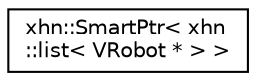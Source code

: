 digraph "Graphical Class Hierarchy"
{
  edge [fontname="Helvetica",fontsize="10",labelfontname="Helvetica",labelfontsize="10"];
  node [fontname="Helvetica",fontsize="10",shape=record];
  rankdir="LR";
  Node1 [label="xhn::SmartPtr\< xhn\l::list\< VRobot * \> \>",height=0.2,width=0.4,color="black", fillcolor="white", style="filled",URL="$classxhn_1_1_smart_ptr.html"];
}
